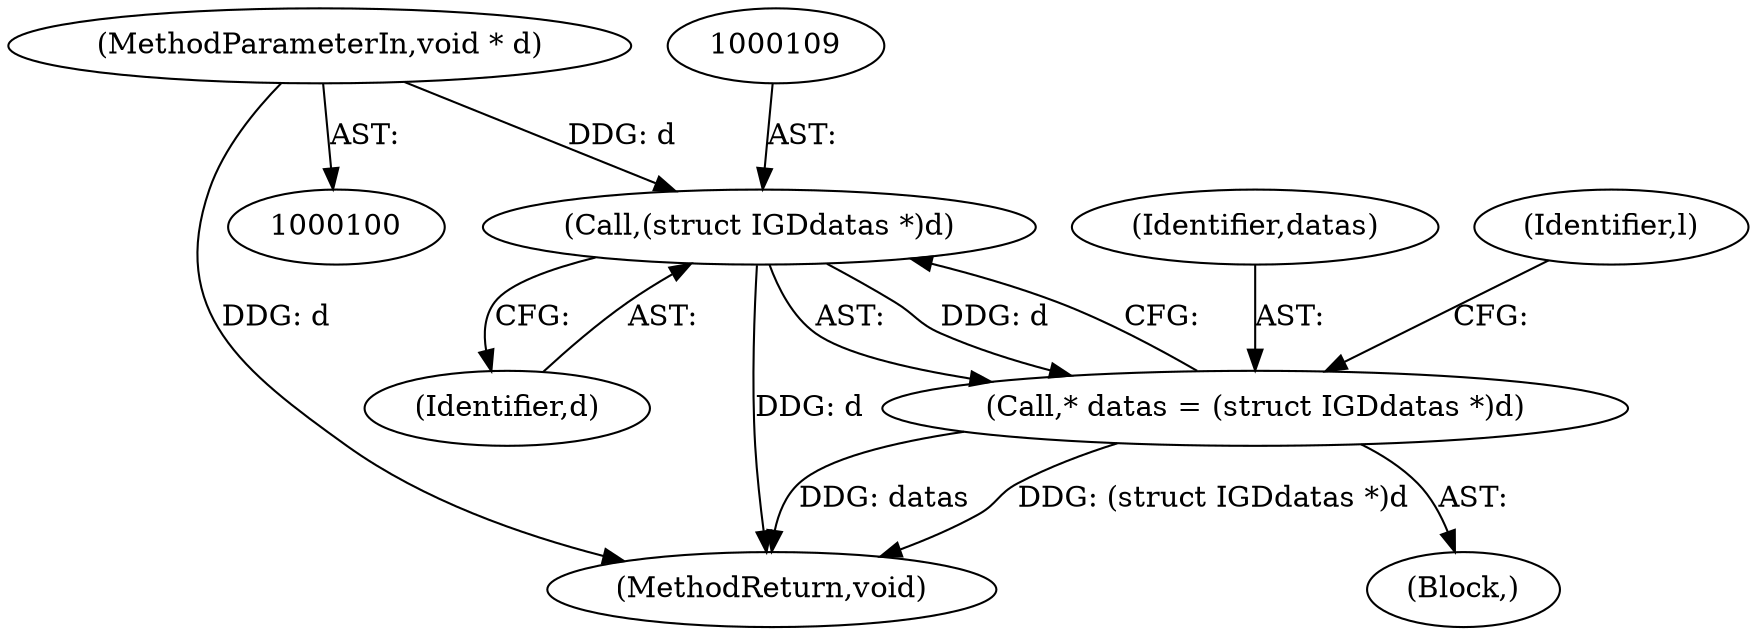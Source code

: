 digraph "0_miniupnp_79cca974a4c2ab1199786732a67ff6d898051b78@pointer" {
"1000101" [label="(MethodParameterIn,void * d)"];
"1000108" [label="(Call,(struct IGDdatas *)d)"];
"1000106" [label="(Call,* datas = (struct IGDdatas *)d)"];
"1000104" [label="(Block,)"];
"1000106" [label="(Call,* datas = (struct IGDdatas *)d)"];
"1000110" [label="(Identifier,d)"];
"1000107" [label="(Identifier,datas)"];
"1000113" [label="(Identifier,l)"];
"1000101" [label="(MethodParameterIn,void * d)"];
"1000108" [label="(Call,(struct IGDdatas *)d)"];
"1000184" [label="(MethodReturn,void)"];
"1000101" -> "1000100"  [label="AST: "];
"1000101" -> "1000184"  [label="DDG: d"];
"1000101" -> "1000108"  [label="DDG: d"];
"1000108" -> "1000106"  [label="AST: "];
"1000108" -> "1000110"  [label="CFG: "];
"1000109" -> "1000108"  [label="AST: "];
"1000110" -> "1000108"  [label="AST: "];
"1000106" -> "1000108"  [label="CFG: "];
"1000108" -> "1000184"  [label="DDG: d"];
"1000108" -> "1000106"  [label="DDG: d"];
"1000106" -> "1000104"  [label="AST: "];
"1000107" -> "1000106"  [label="AST: "];
"1000113" -> "1000106"  [label="CFG: "];
"1000106" -> "1000184"  [label="DDG: (struct IGDdatas *)d"];
"1000106" -> "1000184"  [label="DDG: datas"];
}
